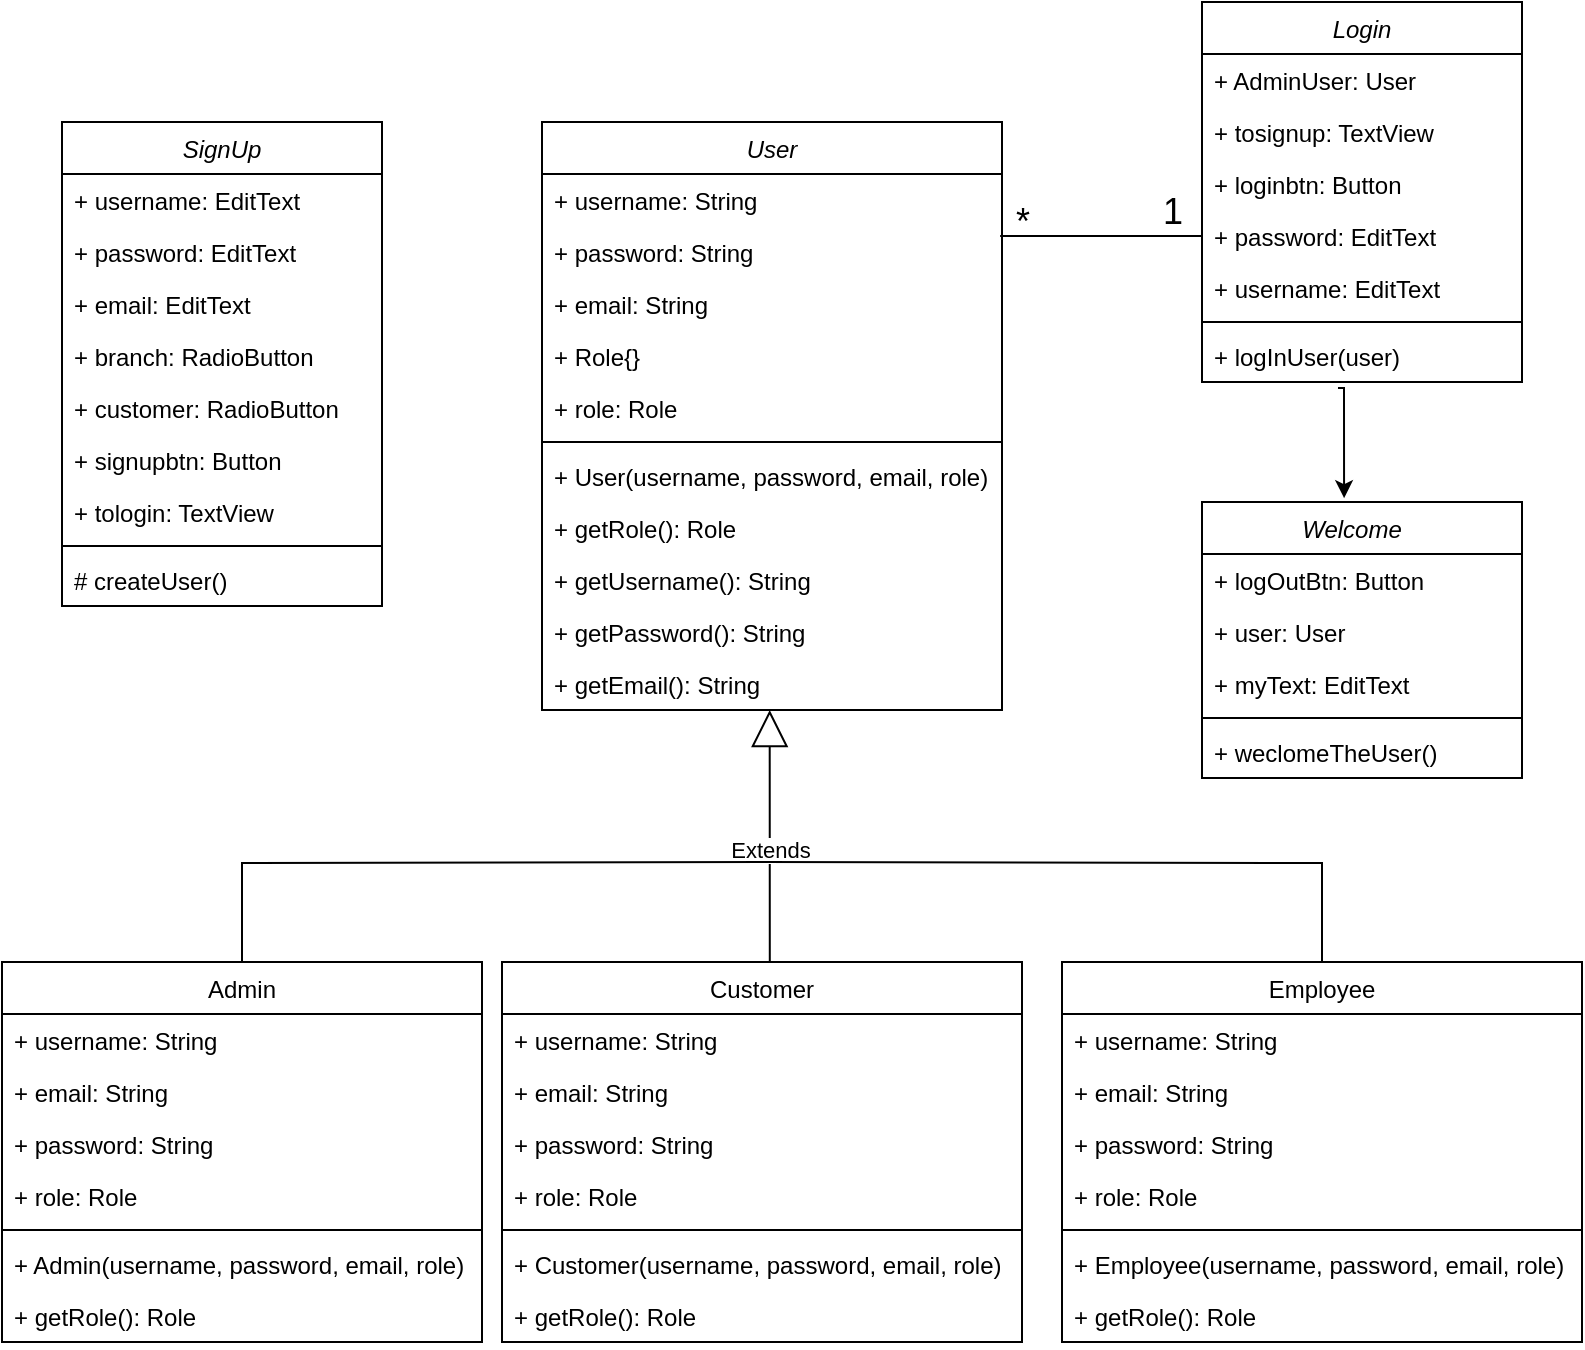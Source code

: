 <mxfile version="15.4.1" type="device"><diagram id="C5RBs43oDa-KdzZeNtuy" name="Page-1"><mxGraphModel dx="1422" dy="794" grid="1" gridSize="10" guides="1" tooltips="1" connect="1" arrows="1" fold="1" page="1" pageScale="1" pageWidth="827" pageHeight="1169" math="0" shadow="0"><root><mxCell id="WIyWlLk6GJQsqaUBKTNV-0"/><mxCell id="WIyWlLk6GJQsqaUBKTNV-1" parent="WIyWlLk6GJQsqaUBKTNV-0"/><mxCell id="zkfFHV4jXpPFQw0GAbJ--0" value="User" style="swimlane;fontStyle=2;align=center;verticalAlign=top;childLayout=stackLayout;horizontal=1;startSize=26;horizontalStack=0;resizeParent=1;resizeLast=0;collapsible=1;marginBottom=0;rounded=0;shadow=0;strokeWidth=1;" parent="WIyWlLk6GJQsqaUBKTNV-1" vertex="1"><mxGeometry x="280" y="100" width="230" height="294" as="geometry"><mxRectangle x="230" y="140" width="160" height="26" as="alternateBounds"/></mxGeometry></mxCell><mxCell id="zkfFHV4jXpPFQw0GAbJ--1" value="+ username: String" style="text;align=left;verticalAlign=top;spacingLeft=4;spacingRight=4;overflow=hidden;rotatable=0;points=[[0,0.5],[1,0.5]];portConstraint=eastwest;" parent="zkfFHV4jXpPFQw0GAbJ--0" vertex="1"><mxGeometry y="26" width="230" height="26" as="geometry"/></mxCell><mxCell id="zkfFHV4jXpPFQw0GAbJ--2" value="+ password: String" style="text;align=left;verticalAlign=top;spacingLeft=4;spacingRight=4;overflow=hidden;rotatable=0;points=[[0,0.5],[1,0.5]];portConstraint=eastwest;rounded=0;shadow=0;html=0;" parent="zkfFHV4jXpPFQw0GAbJ--0" vertex="1"><mxGeometry y="52" width="230" height="26" as="geometry"/></mxCell><mxCell id="zkfFHV4jXpPFQw0GAbJ--3" value="+ email: String" style="text;align=left;verticalAlign=top;spacingLeft=4;spacingRight=4;overflow=hidden;rotatable=0;points=[[0,0.5],[1,0.5]];portConstraint=eastwest;rounded=0;shadow=0;html=0;" parent="zkfFHV4jXpPFQw0GAbJ--0" vertex="1"><mxGeometry y="78" width="230" height="26" as="geometry"/></mxCell><mxCell id="8GiPnpuOTCyW766AFIBO-80" value="+ Role{}" style="text;align=left;verticalAlign=top;spacingLeft=4;spacingRight=4;overflow=hidden;rotatable=0;points=[[0,0.5],[1,0.5]];portConstraint=eastwest;rounded=0;shadow=0;html=0;" parent="zkfFHV4jXpPFQw0GAbJ--0" vertex="1"><mxGeometry y="104" width="230" height="26" as="geometry"/></mxCell><mxCell id="8GiPnpuOTCyW766AFIBO-88" value="+ role: Role" style="text;align=left;verticalAlign=top;spacingLeft=4;spacingRight=4;overflow=hidden;rotatable=0;points=[[0,0.5],[1,0.5]];portConstraint=eastwest;rounded=0;shadow=0;html=0;" parent="zkfFHV4jXpPFQw0GAbJ--0" vertex="1"><mxGeometry y="130" width="230" height="26" as="geometry"/></mxCell><mxCell id="zkfFHV4jXpPFQw0GAbJ--4" value="" style="line;html=1;strokeWidth=1;align=left;verticalAlign=middle;spacingTop=-1;spacingLeft=3;spacingRight=3;rotatable=0;labelPosition=right;points=[];portConstraint=eastwest;" parent="zkfFHV4jXpPFQw0GAbJ--0" vertex="1"><mxGeometry y="156" width="230" height="8" as="geometry"/></mxCell><mxCell id="8GiPnpuOTCyW766AFIBO-37" value="+ User(username, password, email, role)" style="text;align=left;verticalAlign=top;spacingLeft=4;spacingRight=4;overflow=hidden;rotatable=0;points=[[0,0.5],[1,0.5]];portConstraint=eastwest;" parent="zkfFHV4jXpPFQw0GAbJ--0" vertex="1"><mxGeometry y="164" width="230" height="26" as="geometry"/></mxCell><mxCell id="zkfFHV4jXpPFQw0GAbJ--5" value="+ getRole(): Role" style="text;align=left;verticalAlign=top;spacingLeft=4;spacingRight=4;overflow=hidden;rotatable=0;points=[[0,0.5],[1,0.5]];portConstraint=eastwest;" parent="zkfFHV4jXpPFQw0GAbJ--0" vertex="1"><mxGeometry y="190" width="230" height="26" as="geometry"/></mxCell><mxCell id="8GiPnpuOTCyW766AFIBO-34" value="+ getUsername(): String" style="text;align=left;verticalAlign=top;spacingLeft=4;spacingRight=4;overflow=hidden;rotatable=0;points=[[0,0.5],[1,0.5]];portConstraint=eastwest;" parent="zkfFHV4jXpPFQw0GAbJ--0" vertex="1"><mxGeometry y="216" width="230" height="26" as="geometry"/></mxCell><mxCell id="8GiPnpuOTCyW766AFIBO-35" value="+ getPassword(): String" style="text;align=left;verticalAlign=top;spacingLeft=4;spacingRight=4;overflow=hidden;rotatable=0;points=[[0,0.5],[1,0.5]];portConstraint=eastwest;" parent="zkfFHV4jXpPFQw0GAbJ--0" vertex="1"><mxGeometry y="242" width="230" height="26" as="geometry"/></mxCell><mxCell id="8GiPnpuOTCyW766AFIBO-36" value="+ getEmail(): String" style="text;align=left;verticalAlign=top;spacingLeft=4;spacingRight=4;overflow=hidden;rotatable=0;points=[[0,0.5],[1,0.5]];portConstraint=eastwest;" parent="zkfFHV4jXpPFQw0GAbJ--0" vertex="1"><mxGeometry y="268" width="230" height="26" as="geometry"/></mxCell><mxCell id="zkfFHV4jXpPFQw0GAbJ--6" value="Admin" style="swimlane;fontStyle=0;align=center;verticalAlign=top;childLayout=stackLayout;horizontal=1;startSize=26;horizontalStack=0;resizeParent=1;resizeLast=0;collapsible=1;marginBottom=0;rounded=0;shadow=0;strokeWidth=1;" parent="WIyWlLk6GJQsqaUBKTNV-1" vertex="1"><mxGeometry x="10" y="520" width="240" height="190" as="geometry"><mxRectangle x="130" y="380" width="160" height="26" as="alternateBounds"/></mxGeometry></mxCell><mxCell id="8GiPnpuOTCyW766AFIBO-46" value="+ username: String" style="text;align=left;verticalAlign=top;spacingLeft=4;spacingRight=4;overflow=hidden;rotatable=0;points=[[0,0.5],[1,0.5]];portConstraint=eastwest;" parent="zkfFHV4jXpPFQw0GAbJ--6" vertex="1"><mxGeometry y="26" width="240" height="26" as="geometry"/></mxCell><mxCell id="8GiPnpuOTCyW766AFIBO-48" value="+ email: String" style="text;align=left;verticalAlign=top;spacingLeft=4;spacingRight=4;overflow=hidden;rotatable=0;points=[[0,0.5],[1,0.5]];portConstraint=eastwest;rounded=0;shadow=0;html=0;" parent="zkfFHV4jXpPFQw0GAbJ--6" vertex="1"><mxGeometry y="52" width="240" height="26" as="geometry"/></mxCell><mxCell id="8GiPnpuOTCyW766AFIBO-47" value="+ password: String" style="text;align=left;verticalAlign=top;spacingLeft=4;spacingRight=4;overflow=hidden;rotatable=0;points=[[0,0.5],[1,0.5]];portConstraint=eastwest;rounded=0;shadow=0;html=0;" parent="zkfFHV4jXpPFQw0GAbJ--6" vertex="1"><mxGeometry y="78" width="240" height="26" as="geometry"/></mxCell><mxCell id="8GiPnpuOTCyW766AFIBO-55" value="+ role: Role" style="text;align=left;verticalAlign=top;spacingLeft=4;spacingRight=4;overflow=hidden;rotatable=0;points=[[0,0.5],[1,0.5]];portConstraint=eastwest;rounded=0;shadow=0;html=0;" parent="zkfFHV4jXpPFQw0GAbJ--6" vertex="1"><mxGeometry y="104" width="240" height="26" as="geometry"/></mxCell><mxCell id="zkfFHV4jXpPFQw0GAbJ--9" value="" style="line;html=1;strokeWidth=1;align=left;verticalAlign=middle;spacingTop=-1;spacingLeft=3;spacingRight=3;rotatable=0;labelPosition=right;points=[];portConstraint=eastwest;" parent="zkfFHV4jXpPFQw0GAbJ--6" vertex="1"><mxGeometry y="130" width="240" height="8" as="geometry"/></mxCell><mxCell id="8GiPnpuOTCyW766AFIBO-38" value="+ Admin(username, password, email, role)" style="text;align=left;verticalAlign=top;spacingLeft=4;spacingRight=4;overflow=hidden;rotatable=0;points=[[0,0.5],[1,0.5]];portConstraint=eastwest;" parent="zkfFHV4jXpPFQw0GAbJ--6" vertex="1"><mxGeometry y="138" width="240" height="26" as="geometry"/></mxCell><mxCell id="8GiPnpuOTCyW766AFIBO-7" value="+ getRole(): Role" style="text;align=left;verticalAlign=top;spacingLeft=4;spacingRight=4;overflow=hidden;rotatable=0;points=[[0,0.5],[1,0.5]];portConstraint=eastwest;" parent="zkfFHV4jXpPFQw0GAbJ--6" vertex="1"><mxGeometry y="164" width="240" height="26" as="geometry"/></mxCell><mxCell id="8GiPnpuOTCyW766AFIBO-10" value="Welcome   " style="swimlane;fontStyle=2;align=center;verticalAlign=top;childLayout=stackLayout;horizontal=1;startSize=26;horizontalStack=0;resizeParent=1;resizeLast=0;collapsible=1;marginBottom=0;rounded=0;shadow=0;strokeWidth=1;" parent="WIyWlLk6GJQsqaUBKTNV-1" vertex="1"><mxGeometry x="610" y="290" width="160" height="138" as="geometry"><mxRectangle x="230" y="140" width="160" height="26" as="alternateBounds"/></mxGeometry></mxCell><mxCell id="8GiPnpuOTCyW766AFIBO-86" value="+ logOutBtn: Button" style="text;align=left;verticalAlign=top;spacingLeft=4;spacingRight=4;overflow=hidden;rotatable=0;points=[[0,0.5],[1,0.5]];portConstraint=eastwest;rounded=0;shadow=0;html=0;" parent="8GiPnpuOTCyW766AFIBO-10" vertex="1"><mxGeometry y="26" width="160" height="26" as="geometry"/></mxCell><mxCell id="8GiPnpuOTCyW766AFIBO-85" value="+ user: User" style="text;align=left;verticalAlign=top;spacingLeft=4;spacingRight=4;overflow=hidden;rotatable=0;points=[[0,0.5],[1,0.5]];portConstraint=eastwest;" parent="8GiPnpuOTCyW766AFIBO-10" vertex="1"><mxGeometry y="52" width="160" height="26" as="geometry"/></mxCell><mxCell id="8GiPnpuOTCyW766AFIBO-87" value="+ myText: EditText" style="text;align=left;verticalAlign=top;spacingLeft=4;spacingRight=4;overflow=hidden;rotatable=0;points=[[0,0.5],[1,0.5]];portConstraint=eastwest;rounded=0;shadow=0;html=0;" parent="8GiPnpuOTCyW766AFIBO-10" vertex="1"><mxGeometry y="78" width="160" height="26" as="geometry"/></mxCell><mxCell id="8GiPnpuOTCyW766AFIBO-14" value="" style="line;html=1;strokeWidth=1;align=left;verticalAlign=middle;spacingTop=-1;spacingLeft=3;spacingRight=3;rotatable=0;labelPosition=right;points=[];portConstraint=eastwest;" parent="8GiPnpuOTCyW766AFIBO-10" vertex="1"><mxGeometry y="104" width="160" height="8" as="geometry"/></mxCell><mxCell id="8GiPnpuOTCyW766AFIBO-15" value="+ weclomeTheUser()" style="text;align=left;verticalAlign=top;spacingLeft=4;spacingRight=4;overflow=hidden;rotatable=0;points=[[0,0.5],[1,0.5]];portConstraint=eastwest;" parent="8GiPnpuOTCyW766AFIBO-10" vertex="1"><mxGeometry y="112" width="160" height="26" as="geometry"/></mxCell><mxCell id="8GiPnpuOTCyW766AFIBO-16" value="Login" style="swimlane;fontStyle=2;align=center;verticalAlign=top;childLayout=stackLayout;horizontal=1;startSize=26;horizontalStack=0;resizeParent=1;resizeLast=0;collapsible=1;marginBottom=0;rounded=0;shadow=0;strokeWidth=1;" parent="WIyWlLk6GJQsqaUBKTNV-1" vertex="1"><mxGeometry x="610" y="40" width="160" height="190" as="geometry"><mxRectangle x="230" y="140" width="160" height="26" as="alternateBounds"/></mxGeometry></mxCell><mxCell id="8GiPnpuOTCyW766AFIBO-32" value="+ AdminUser: User" style="text;align=left;verticalAlign=top;spacingLeft=4;spacingRight=4;overflow=hidden;rotatable=0;points=[[0,0.5],[1,0.5]];portConstraint=eastwest;" parent="8GiPnpuOTCyW766AFIBO-16" vertex="1"><mxGeometry y="26" width="160" height="26" as="geometry"/></mxCell><mxCell id="8GiPnpuOTCyW766AFIBO-84" value="+ tosignup: TextView" style="text;align=left;verticalAlign=top;spacingLeft=4;spacingRight=4;overflow=hidden;rotatable=0;points=[[0,0.5],[1,0.5]];portConstraint=eastwest;rounded=0;shadow=0;html=0;" parent="8GiPnpuOTCyW766AFIBO-16" vertex="1"><mxGeometry y="52" width="160" height="26" as="geometry"/></mxCell><mxCell id="8GiPnpuOTCyW766AFIBO-83" value="+ loginbtn: Button" style="text;align=left;verticalAlign=top;spacingLeft=4;spacingRight=4;overflow=hidden;rotatable=0;points=[[0,0.5],[1,0.5]];portConstraint=eastwest;rounded=0;shadow=0;html=0;" parent="8GiPnpuOTCyW766AFIBO-16" vertex="1"><mxGeometry y="78" width="160" height="26" as="geometry"/></mxCell><mxCell id="8GiPnpuOTCyW766AFIBO-82" value="+ password: EditText" style="text;align=left;verticalAlign=top;spacingLeft=4;spacingRight=4;overflow=hidden;rotatable=0;points=[[0,0.5],[1,0.5]];portConstraint=eastwest;rounded=0;shadow=0;html=0;" parent="8GiPnpuOTCyW766AFIBO-16" vertex="1"><mxGeometry y="104" width="160" height="26" as="geometry"/></mxCell><mxCell id="8GiPnpuOTCyW766AFIBO-81" value="+ username: EditText" style="text;align=left;verticalAlign=top;spacingLeft=4;spacingRight=4;overflow=hidden;rotatable=0;points=[[0,0.5],[1,0.5]];portConstraint=eastwest;" parent="8GiPnpuOTCyW766AFIBO-16" vertex="1"><mxGeometry y="130" width="160" height="26" as="geometry"/></mxCell><mxCell id="8GiPnpuOTCyW766AFIBO-20" value="" style="line;html=1;strokeWidth=1;align=left;verticalAlign=middle;spacingTop=-1;spacingLeft=3;spacingRight=3;rotatable=0;labelPosition=right;points=[];portConstraint=eastwest;" parent="8GiPnpuOTCyW766AFIBO-16" vertex="1"><mxGeometry y="156" width="160" height="8" as="geometry"/></mxCell><mxCell id="8GiPnpuOTCyW766AFIBO-21" value="+ logInUser(user)" style="text;align=left;verticalAlign=top;spacingLeft=4;spacingRight=4;overflow=hidden;rotatable=0;points=[[0,0.5],[1,0.5]];portConstraint=eastwest;" parent="8GiPnpuOTCyW766AFIBO-16" vertex="1"><mxGeometry y="164" width="160" height="26" as="geometry"/></mxCell><mxCell id="8GiPnpuOTCyW766AFIBO-22" value="SignUp" style="swimlane;fontStyle=2;align=center;verticalAlign=top;childLayout=stackLayout;horizontal=1;startSize=26;horizontalStack=0;resizeParent=1;resizeLast=0;collapsible=1;marginBottom=0;rounded=0;shadow=0;strokeWidth=1;" parent="WIyWlLk6GJQsqaUBKTNV-1" vertex="1"><mxGeometry x="40" y="100" width="160" height="242" as="geometry"><mxRectangle x="230" y="140" width="160" height="26" as="alternateBounds"/></mxGeometry></mxCell><mxCell id="8GiPnpuOTCyW766AFIBO-23" value="+ username: EditText" style="text;align=left;verticalAlign=top;spacingLeft=4;spacingRight=4;overflow=hidden;rotatable=0;points=[[0,0.5],[1,0.5]];portConstraint=eastwest;" parent="8GiPnpuOTCyW766AFIBO-22" vertex="1"><mxGeometry y="26" width="160" height="26" as="geometry"/></mxCell><mxCell id="8GiPnpuOTCyW766AFIBO-24" value="+ password: EditText" style="text;align=left;verticalAlign=top;spacingLeft=4;spacingRight=4;overflow=hidden;rotatable=0;points=[[0,0.5],[1,0.5]];portConstraint=eastwest;rounded=0;shadow=0;html=0;" parent="8GiPnpuOTCyW766AFIBO-22" vertex="1"><mxGeometry y="52" width="160" height="26" as="geometry"/></mxCell><mxCell id="8GiPnpuOTCyW766AFIBO-25" value="+ email: EditText" style="text;align=left;verticalAlign=top;spacingLeft=4;spacingRight=4;overflow=hidden;rotatable=0;points=[[0,0.5],[1,0.5]];portConstraint=eastwest;rounded=0;shadow=0;html=0;" parent="8GiPnpuOTCyW766AFIBO-22" vertex="1"><mxGeometry y="78" width="160" height="26" as="geometry"/></mxCell><mxCell id="8GiPnpuOTCyW766AFIBO-28" value="+ branch: RadioButton" style="text;align=left;verticalAlign=top;spacingLeft=4;spacingRight=4;overflow=hidden;rotatable=0;points=[[0,0.5],[1,0.5]];portConstraint=eastwest;rounded=0;shadow=0;html=0;" parent="8GiPnpuOTCyW766AFIBO-22" vertex="1"><mxGeometry y="104" width="160" height="26" as="geometry"/></mxCell><mxCell id="8GiPnpuOTCyW766AFIBO-77" value="+ customer: RadioButton" style="text;align=left;verticalAlign=top;spacingLeft=4;spacingRight=4;overflow=hidden;rotatable=0;points=[[0,0.5],[1,0.5]];portConstraint=eastwest;rounded=0;shadow=0;html=0;" parent="8GiPnpuOTCyW766AFIBO-22" vertex="1"><mxGeometry y="130" width="160" height="26" as="geometry"/></mxCell><mxCell id="8GiPnpuOTCyW766AFIBO-78" value="+ signupbtn: Button" style="text;align=left;verticalAlign=top;spacingLeft=4;spacingRight=4;overflow=hidden;rotatable=0;points=[[0,0.5],[1,0.5]];portConstraint=eastwest;rounded=0;shadow=0;html=0;" parent="8GiPnpuOTCyW766AFIBO-22" vertex="1"><mxGeometry y="156" width="160" height="26" as="geometry"/></mxCell><mxCell id="8GiPnpuOTCyW766AFIBO-79" value="+ tologin: TextView" style="text;align=left;verticalAlign=top;spacingLeft=4;spacingRight=4;overflow=hidden;rotatable=0;points=[[0,0.5],[1,0.5]];portConstraint=eastwest;rounded=0;shadow=0;html=0;" parent="8GiPnpuOTCyW766AFIBO-22" vertex="1"><mxGeometry y="182" width="160" height="26" as="geometry"/></mxCell><mxCell id="8GiPnpuOTCyW766AFIBO-26" value="" style="line;html=1;strokeWidth=1;align=left;verticalAlign=middle;spacingTop=-1;spacingLeft=3;spacingRight=3;rotatable=0;labelPosition=right;points=[];portConstraint=eastwest;" parent="8GiPnpuOTCyW766AFIBO-22" vertex="1"><mxGeometry y="208" width="160" height="8" as="geometry"/></mxCell><mxCell id="8GiPnpuOTCyW766AFIBO-27" value="# createUser()" style="text;align=left;verticalAlign=top;spacingLeft=4;spacingRight=4;overflow=hidden;rotatable=0;points=[[0,0.5],[1,0.5]];portConstraint=eastwest;" parent="8GiPnpuOTCyW766AFIBO-22" vertex="1"><mxGeometry y="216" width="160" height="26" as="geometry"/></mxCell><mxCell id="8GiPnpuOTCyW766AFIBO-41" value="Extends" style="endArrow=block;endSize=16;endFill=0;html=1;rounded=0;edgeStyle=orthogonalEdgeStyle;entryX=0.495;entryY=1;entryDx=0;entryDy=0;entryPerimeter=0;" parent="WIyWlLk6GJQsqaUBKTNV-1" target="8GiPnpuOTCyW766AFIBO-36" edge="1"><mxGeometry width="160" relative="1" as="geometry"><mxPoint x="380" y="520" as="sourcePoint"/><mxPoint x="381" y="340" as="targetPoint"/><Array as="points"><mxPoint x="394" y="520"/></Array></mxGeometry></mxCell><mxCell id="8GiPnpuOTCyW766AFIBO-56" value="Customer" style="swimlane;fontStyle=0;align=center;verticalAlign=top;childLayout=stackLayout;horizontal=1;startSize=26;horizontalStack=0;resizeParent=1;resizeLast=0;collapsible=1;marginBottom=0;rounded=0;shadow=0;strokeWidth=1;" parent="WIyWlLk6GJQsqaUBKTNV-1" vertex="1"><mxGeometry x="260" y="520" width="260" height="190" as="geometry"><mxRectangle x="130" y="380" width="160" height="26" as="alternateBounds"/></mxGeometry></mxCell><mxCell id="8GiPnpuOTCyW766AFIBO-57" value="+ username: String" style="text;align=left;verticalAlign=top;spacingLeft=4;spacingRight=4;overflow=hidden;rotatable=0;points=[[0,0.5],[1,0.5]];portConstraint=eastwest;" parent="8GiPnpuOTCyW766AFIBO-56" vertex="1"><mxGeometry y="26" width="260" height="26" as="geometry"/></mxCell><mxCell id="8GiPnpuOTCyW766AFIBO-58" value="+ email: String" style="text;align=left;verticalAlign=top;spacingLeft=4;spacingRight=4;overflow=hidden;rotatable=0;points=[[0,0.5],[1,0.5]];portConstraint=eastwest;rounded=0;shadow=0;html=0;" parent="8GiPnpuOTCyW766AFIBO-56" vertex="1"><mxGeometry y="52" width="260" height="26" as="geometry"/></mxCell><mxCell id="8GiPnpuOTCyW766AFIBO-59" value="+ password: String" style="text;align=left;verticalAlign=top;spacingLeft=4;spacingRight=4;overflow=hidden;rotatable=0;points=[[0,0.5],[1,0.5]];portConstraint=eastwest;rounded=0;shadow=0;html=0;" parent="8GiPnpuOTCyW766AFIBO-56" vertex="1"><mxGeometry y="78" width="260" height="26" as="geometry"/></mxCell><mxCell id="8GiPnpuOTCyW766AFIBO-60" value="+ role: Role" style="text;align=left;verticalAlign=top;spacingLeft=4;spacingRight=4;overflow=hidden;rotatable=0;points=[[0,0.5],[1,0.5]];portConstraint=eastwest;rounded=0;shadow=0;html=0;" parent="8GiPnpuOTCyW766AFIBO-56" vertex="1"><mxGeometry y="104" width="260" height="26" as="geometry"/></mxCell><mxCell id="8GiPnpuOTCyW766AFIBO-61" value="" style="line;html=1;strokeWidth=1;align=left;verticalAlign=middle;spacingTop=-1;spacingLeft=3;spacingRight=3;rotatable=0;labelPosition=right;points=[];portConstraint=eastwest;" parent="8GiPnpuOTCyW766AFIBO-56" vertex="1"><mxGeometry y="130" width="260" height="8" as="geometry"/></mxCell><mxCell id="8GiPnpuOTCyW766AFIBO-62" value="+ Customer(username, password, email, role)" style="text;align=left;verticalAlign=top;spacingLeft=4;spacingRight=4;overflow=hidden;rotatable=0;points=[[0,0.5],[1,0.5]];portConstraint=eastwest;" parent="8GiPnpuOTCyW766AFIBO-56" vertex="1"><mxGeometry y="138" width="260" height="26" as="geometry"/></mxCell><mxCell id="8GiPnpuOTCyW766AFIBO-63" value="+ getRole(): Role" style="text;align=left;verticalAlign=top;spacingLeft=4;spacingRight=4;overflow=hidden;rotatable=0;points=[[0,0.5],[1,0.5]];portConstraint=eastwest;" parent="8GiPnpuOTCyW766AFIBO-56" vertex="1"><mxGeometry y="164" width="260" height="26" as="geometry"/></mxCell><mxCell id="8GiPnpuOTCyW766AFIBO-64" value="Employee" style="swimlane;fontStyle=0;align=center;verticalAlign=top;childLayout=stackLayout;horizontal=1;startSize=26;horizontalStack=0;resizeParent=1;resizeLast=0;collapsible=1;marginBottom=0;rounded=0;shadow=0;strokeWidth=1;" parent="WIyWlLk6GJQsqaUBKTNV-1" vertex="1"><mxGeometry x="540" y="520" width="260" height="190" as="geometry"><mxRectangle x="130" y="380" width="160" height="26" as="alternateBounds"/></mxGeometry></mxCell><mxCell id="8GiPnpuOTCyW766AFIBO-65" value="+ username: String" style="text;align=left;verticalAlign=top;spacingLeft=4;spacingRight=4;overflow=hidden;rotatable=0;points=[[0,0.5],[1,0.5]];portConstraint=eastwest;" parent="8GiPnpuOTCyW766AFIBO-64" vertex="1"><mxGeometry y="26" width="260" height="26" as="geometry"/></mxCell><mxCell id="8GiPnpuOTCyW766AFIBO-66" value="+ email: String" style="text;align=left;verticalAlign=top;spacingLeft=4;spacingRight=4;overflow=hidden;rotatable=0;points=[[0,0.5],[1,0.5]];portConstraint=eastwest;rounded=0;shadow=0;html=0;" parent="8GiPnpuOTCyW766AFIBO-64" vertex="1"><mxGeometry y="52" width="260" height="26" as="geometry"/></mxCell><mxCell id="8GiPnpuOTCyW766AFIBO-67" value="+ password: String" style="text;align=left;verticalAlign=top;spacingLeft=4;spacingRight=4;overflow=hidden;rotatable=0;points=[[0,0.5],[1,0.5]];portConstraint=eastwest;rounded=0;shadow=0;html=0;" parent="8GiPnpuOTCyW766AFIBO-64" vertex="1"><mxGeometry y="78" width="260" height="26" as="geometry"/></mxCell><mxCell id="8GiPnpuOTCyW766AFIBO-68" value="+ role: Role" style="text;align=left;verticalAlign=top;spacingLeft=4;spacingRight=4;overflow=hidden;rotatable=0;points=[[0,0.5],[1,0.5]];portConstraint=eastwest;rounded=0;shadow=0;html=0;" parent="8GiPnpuOTCyW766AFIBO-64" vertex="1"><mxGeometry y="104" width="260" height="26" as="geometry"/></mxCell><mxCell id="8GiPnpuOTCyW766AFIBO-69" value="" style="line;html=1;strokeWidth=1;align=left;verticalAlign=middle;spacingTop=-1;spacingLeft=3;spacingRight=3;rotatable=0;labelPosition=right;points=[];portConstraint=eastwest;" parent="8GiPnpuOTCyW766AFIBO-64" vertex="1"><mxGeometry y="130" width="260" height="8" as="geometry"/></mxCell><mxCell id="8GiPnpuOTCyW766AFIBO-70" value="+ Employee(username, password, email, role)" style="text;align=left;verticalAlign=top;spacingLeft=4;spacingRight=4;overflow=hidden;rotatable=0;points=[[0,0.5],[1,0.5]];portConstraint=eastwest;" parent="8GiPnpuOTCyW766AFIBO-64" vertex="1"><mxGeometry y="138" width="260" height="26" as="geometry"/></mxCell><mxCell id="8GiPnpuOTCyW766AFIBO-71" value="+ getRole(): Role" style="text;align=left;verticalAlign=top;spacingLeft=4;spacingRight=4;overflow=hidden;rotatable=0;points=[[0,0.5],[1,0.5]];portConstraint=eastwest;" parent="8GiPnpuOTCyW766AFIBO-64" vertex="1"><mxGeometry y="164" width="260" height="26" as="geometry"/></mxCell><mxCell id="8GiPnpuOTCyW766AFIBO-74" value="" style="endArrow=none;html=1;rounded=0;edgeStyle=orthogonalEdgeStyle;entryX=0.5;entryY=0;entryDx=0;entryDy=0;" parent="WIyWlLk6GJQsqaUBKTNV-1" target="zkfFHV4jXpPFQw0GAbJ--6" edge="1"><mxGeometry width="50" height="50" relative="1" as="geometry"><mxPoint x="400" y="470" as="sourcePoint"/><mxPoint x="210" y="440" as="targetPoint"/></mxGeometry></mxCell><mxCell id="8GiPnpuOTCyW766AFIBO-75" value="" style="endArrow=none;html=1;rounded=0;edgeStyle=orthogonalEdgeStyle;entryX=0.5;entryY=0;entryDx=0;entryDy=0;" parent="WIyWlLk6GJQsqaUBKTNV-1" target="8GiPnpuOTCyW766AFIBO-64" edge="1"><mxGeometry width="50" height="50" relative="1" as="geometry"><mxPoint x="390" y="470" as="sourcePoint"/><mxPoint x="390" y="460" as="targetPoint"/></mxGeometry></mxCell><mxCell id="B-ercKwVMqmwkQ9_gG0z-1" value="" style="endArrow=none;html=1;rounded=0;edgeStyle=orthogonalEdgeStyle;entryX=0;entryY=0.5;entryDx=0;entryDy=0;exitX=0.996;exitY=0.192;exitDx=0;exitDy=0;exitPerimeter=0;" edge="1" parent="WIyWlLk6GJQsqaUBKTNV-1" source="zkfFHV4jXpPFQw0GAbJ--2" target="8GiPnpuOTCyW766AFIBO-82"><mxGeometry width="50" height="50" relative="1" as="geometry"><mxPoint x="520" y="360" as="sourcePoint"/><mxPoint x="570" y="310" as="targetPoint"/></mxGeometry></mxCell><mxCell id="B-ercKwVMqmwkQ9_gG0z-3" value="*" style="text;html=1;align=center;verticalAlign=middle;resizable=0;points=[];autosize=1;strokeColor=none;fillColor=none;fontSize=18;" vertex="1" parent="WIyWlLk6GJQsqaUBKTNV-1"><mxGeometry x="510" y="135" width="20" height="30" as="geometry"/></mxCell><mxCell id="B-ercKwVMqmwkQ9_gG0z-4" value="1" style="text;html=1;align=center;verticalAlign=middle;resizable=0;points=[];autosize=1;strokeColor=none;fillColor=none;fontSize=18;" vertex="1" parent="WIyWlLk6GJQsqaUBKTNV-1"><mxGeometry x="580" y="130" width="30" height="30" as="geometry"/></mxCell><mxCell id="B-ercKwVMqmwkQ9_gG0z-8" value="" style="endArrow=classic;html=1;rounded=0;fontSize=18;edgeStyle=orthogonalEdgeStyle;exitX=0.425;exitY=1.115;exitDx=0;exitDy=0;exitPerimeter=0;entryX=0.444;entryY=-0.014;entryDx=0;entryDy=0;entryPerimeter=0;" edge="1" parent="WIyWlLk6GJQsqaUBKTNV-1" source="8GiPnpuOTCyW766AFIBO-21" target="8GiPnpuOTCyW766AFIBO-10"><mxGeometry width="50" height="50" relative="1" as="geometry"><mxPoint x="590" y="430" as="sourcePoint"/><mxPoint x="640" y="380" as="targetPoint"/><Array as="points"><mxPoint x="681" y="233"/></Array></mxGeometry></mxCell></root></mxGraphModel></diagram></mxfile>